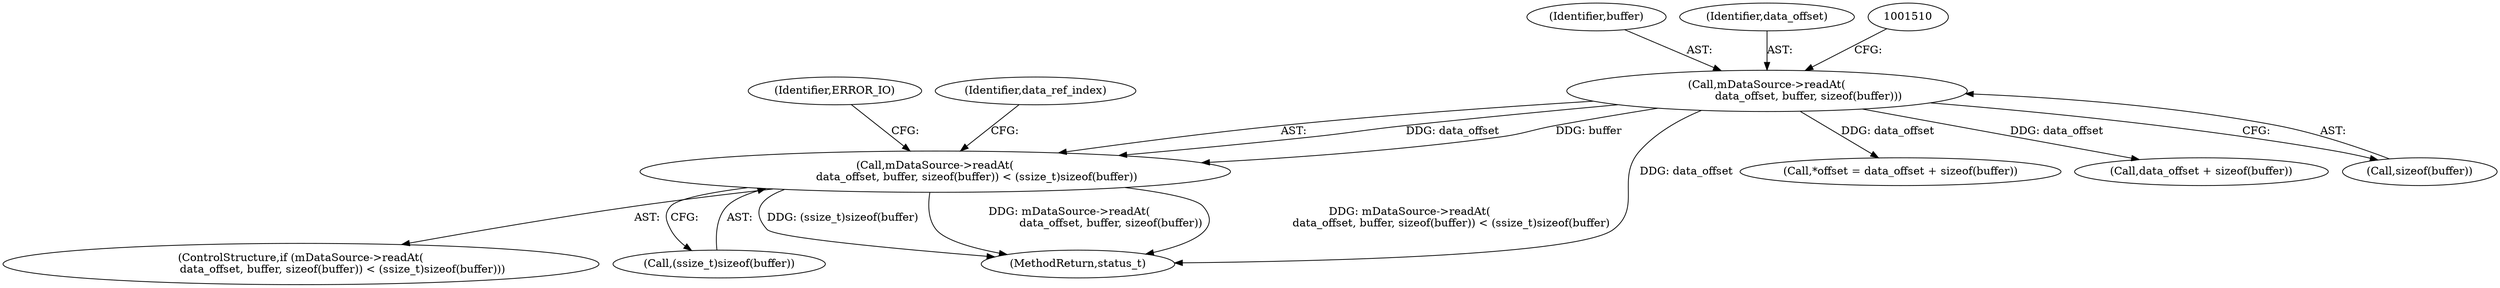 digraph "0_Android_f4a88c8ed4f8186b3d6e2852993e063fc33ff231@API" {
"1001503" [label="(Call,mDataSource->readAt(\n                        data_offset, buffer, sizeof(buffer)) < (ssize_t)sizeof(buffer))"];
"1001504" [label="(Call,mDataSource->readAt(\n                        data_offset, buffer, sizeof(buffer)))"];
"1001502" [label="(ControlStructure,if (mDataSource->readAt(\n                        data_offset, buffer, sizeof(buffer)) < (ssize_t)sizeof(buffer)))"];
"1001504" [label="(Call,mDataSource->readAt(\n                        data_offset, buffer, sizeof(buffer)))"];
"1001515" [label="(Identifier,ERROR_IO)"];
"1001509" [label="(Call,(ssize_t)sizeof(buffer))"];
"1001506" [label="(Identifier,buffer)"];
"1001518" [label="(Identifier,data_ref_index)"];
"1001505" [label="(Identifier,data_offset)"];
"1001503" [label="(Call,mDataSource->readAt(\n                        data_offset, buffer, sizeof(buffer)) < (ssize_t)sizeof(buffer))"];
"1001588" [label="(Call,*offset = data_offset + sizeof(buffer))"];
"1001591" [label="(Call,data_offset + sizeof(buffer))"];
"1001507" [label="(Call,sizeof(buffer))"];
"1002911" [label="(MethodReturn,status_t)"];
"1001503" -> "1001502"  [label="AST: "];
"1001503" -> "1001509"  [label="CFG: "];
"1001504" -> "1001503"  [label="AST: "];
"1001509" -> "1001503"  [label="AST: "];
"1001515" -> "1001503"  [label="CFG: "];
"1001518" -> "1001503"  [label="CFG: "];
"1001503" -> "1002911"  [label="DDG: (ssize_t)sizeof(buffer)"];
"1001503" -> "1002911"  [label="DDG: mDataSource->readAt(\n                        data_offset, buffer, sizeof(buffer))"];
"1001503" -> "1002911"  [label="DDG: mDataSource->readAt(\n                        data_offset, buffer, sizeof(buffer)) < (ssize_t)sizeof(buffer)"];
"1001504" -> "1001503"  [label="DDG: data_offset"];
"1001504" -> "1001503"  [label="DDG: buffer"];
"1001504" -> "1001507"  [label="CFG: "];
"1001505" -> "1001504"  [label="AST: "];
"1001506" -> "1001504"  [label="AST: "];
"1001507" -> "1001504"  [label="AST: "];
"1001510" -> "1001504"  [label="CFG: "];
"1001504" -> "1002911"  [label="DDG: data_offset"];
"1001504" -> "1001588"  [label="DDG: data_offset"];
"1001504" -> "1001591"  [label="DDG: data_offset"];
}
